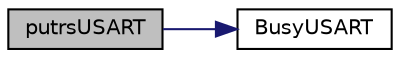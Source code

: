 digraph "putrsUSART"
{
  edge [fontname="Helvetica",fontsize="10",labelfontname="Helvetica",labelfontsize="10"];
  node [fontname="Helvetica",fontsize="10",shape=record];
  rankdir="LR";
  Node1 [label="putrsUSART",height=0.2,width=0.4,color="black", fillcolor="grey75", style="filled", fontcolor="black"];
  Node1 -> Node2 [color="midnightblue",fontsize="10",style="solid",fontname="Helvetica"];
  Node2 [label="BusyUSART",height=0.2,width=0.4,color="black", fillcolor="white", style="filled",URL="$_u_a_r_t_8c.html#a97ce40bee3aa798d1ddfe054ae070f81"];
}
